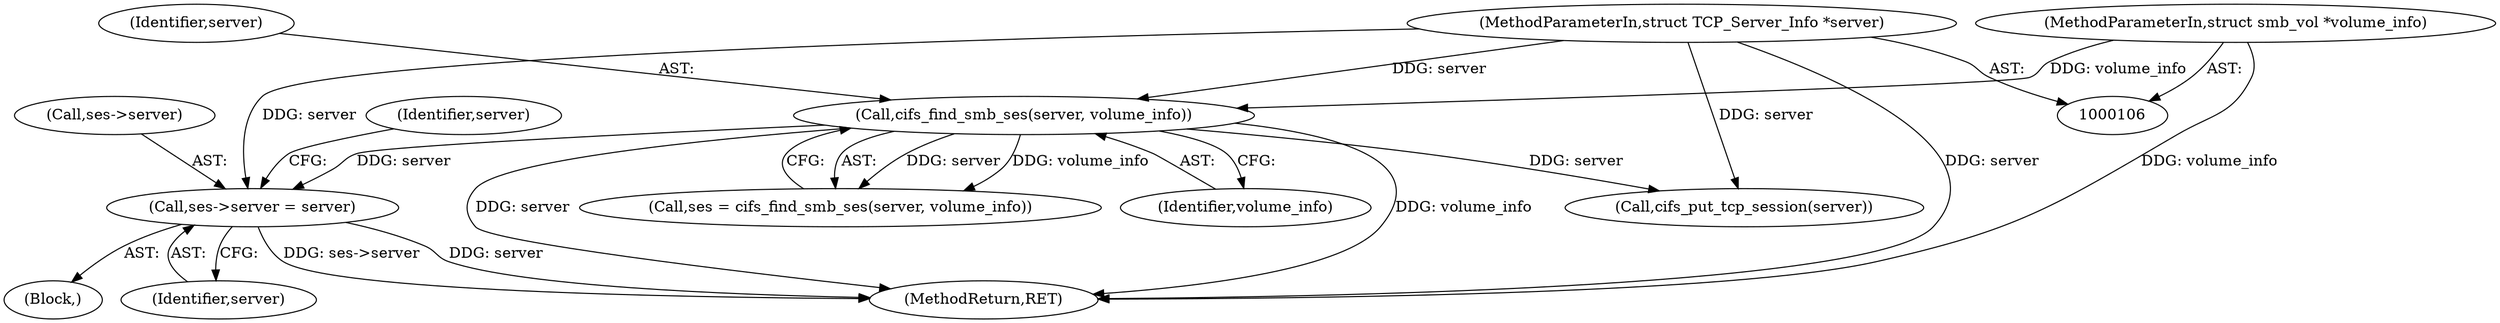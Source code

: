 digraph "0_linux_4ff67b720c02c36e54d55b88c2931879b7db1cd2_0@pointer" {
"1000212" [label="(Call,ses->server = server)"];
"1000122" [label="(Call,cifs_find_smb_ses(server, volume_info))"];
"1000107" [label="(MethodParameterIn,struct TCP_Server_Info *server)"];
"1000108" [label="(MethodParameterIn,struct smb_vol *volume_info)"];
"1000212" [label="(Call,ses->server = server)"];
"1000122" [label="(Call,cifs_find_smb_ses(server, volume_info))"];
"1000390" [label="(MethodReturn,RET)"];
"1000123" [label="(Identifier,server)"];
"1000134" [label="(Call,cifs_put_tcp_session(server))"];
"1000222" [label="(Identifier,server)"];
"1000124" [label="(Identifier,volume_info)"];
"1000108" [label="(MethodParameterIn,struct smb_vol *volume_info)"];
"1000109" [label="(Block,)"];
"1000107" [label="(MethodParameterIn,struct TCP_Server_Info *server)"];
"1000216" [label="(Identifier,server)"];
"1000120" [label="(Call,ses = cifs_find_smb_ses(server, volume_info))"];
"1000213" [label="(Call,ses->server)"];
"1000212" -> "1000109"  [label="AST: "];
"1000212" -> "1000216"  [label="CFG: "];
"1000213" -> "1000212"  [label="AST: "];
"1000216" -> "1000212"  [label="AST: "];
"1000222" -> "1000212"  [label="CFG: "];
"1000212" -> "1000390"  [label="DDG: server"];
"1000212" -> "1000390"  [label="DDG: ses->server"];
"1000122" -> "1000212"  [label="DDG: server"];
"1000107" -> "1000212"  [label="DDG: server"];
"1000122" -> "1000120"  [label="AST: "];
"1000122" -> "1000124"  [label="CFG: "];
"1000123" -> "1000122"  [label="AST: "];
"1000124" -> "1000122"  [label="AST: "];
"1000120" -> "1000122"  [label="CFG: "];
"1000122" -> "1000390"  [label="DDG: server"];
"1000122" -> "1000390"  [label="DDG: volume_info"];
"1000122" -> "1000120"  [label="DDG: server"];
"1000122" -> "1000120"  [label="DDG: volume_info"];
"1000107" -> "1000122"  [label="DDG: server"];
"1000108" -> "1000122"  [label="DDG: volume_info"];
"1000122" -> "1000134"  [label="DDG: server"];
"1000107" -> "1000106"  [label="AST: "];
"1000107" -> "1000390"  [label="DDG: server"];
"1000107" -> "1000134"  [label="DDG: server"];
"1000108" -> "1000106"  [label="AST: "];
"1000108" -> "1000390"  [label="DDG: volume_info"];
}
